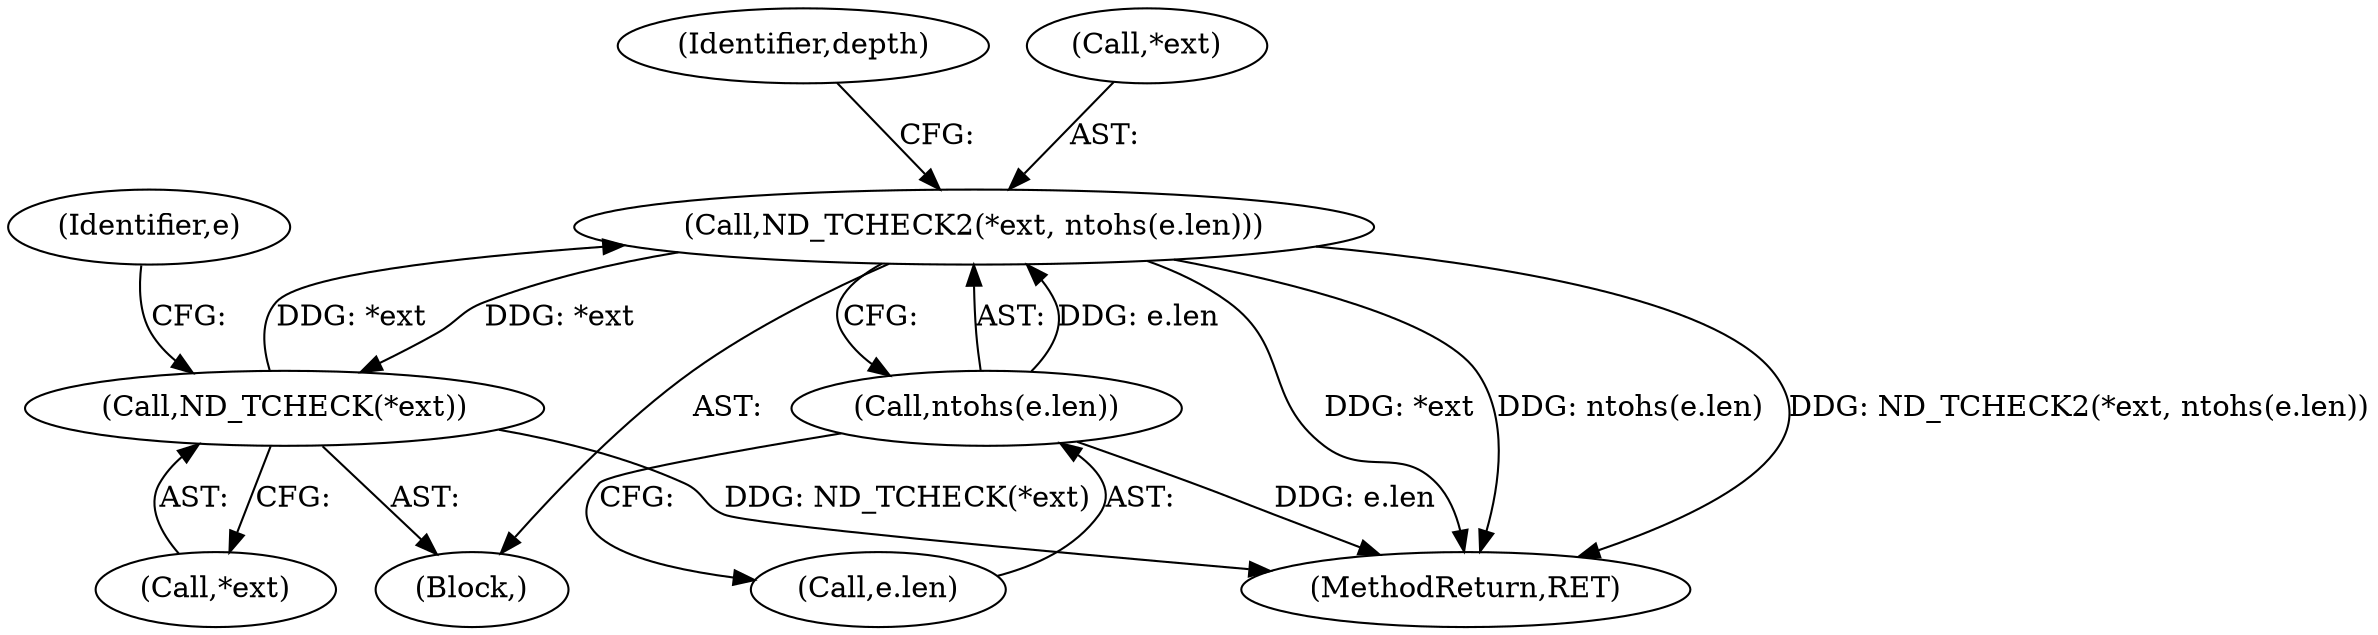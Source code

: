 digraph "0_tcpdump_8dca25d26c7ca2caf6138267f6f17111212c156e_4@pointer" {
"1000131" [label="(Call,ND_TCHECK2(*ext, ntohs(e.len)))"];
"1000122" [label="(Call,ND_TCHECK(*ext))"];
"1000131" [label="(Call,ND_TCHECK2(*ext, ntohs(e.len)))"];
"1000134" [label="(Call,ntohs(e.len))"];
"1000139" [label="(Identifier,depth)"];
"1000122" [label="(Call,ND_TCHECK(*ext))"];
"1000123" [label="(Call,*ext)"];
"1000134" [label="(Call,ntohs(e.len))"];
"1000135" [label="(Call,e.len)"];
"1000127" [label="(Identifier,e)"];
"1000132" [label="(Call,*ext)"];
"1000207" [label="(MethodReturn,RET)"];
"1000121" [label="(Block,)"];
"1000131" [label="(Call,ND_TCHECK2(*ext, ntohs(e.len)))"];
"1000131" -> "1000121"  [label="AST: "];
"1000131" -> "1000134"  [label="CFG: "];
"1000132" -> "1000131"  [label="AST: "];
"1000134" -> "1000131"  [label="AST: "];
"1000139" -> "1000131"  [label="CFG: "];
"1000131" -> "1000207"  [label="DDG: *ext"];
"1000131" -> "1000207"  [label="DDG: ntohs(e.len)"];
"1000131" -> "1000207"  [label="DDG: ND_TCHECK2(*ext, ntohs(e.len))"];
"1000131" -> "1000122"  [label="DDG: *ext"];
"1000122" -> "1000131"  [label="DDG: *ext"];
"1000134" -> "1000131"  [label="DDG: e.len"];
"1000122" -> "1000121"  [label="AST: "];
"1000122" -> "1000123"  [label="CFG: "];
"1000123" -> "1000122"  [label="AST: "];
"1000127" -> "1000122"  [label="CFG: "];
"1000122" -> "1000207"  [label="DDG: ND_TCHECK(*ext)"];
"1000134" -> "1000135"  [label="CFG: "];
"1000135" -> "1000134"  [label="AST: "];
"1000134" -> "1000207"  [label="DDG: e.len"];
}
